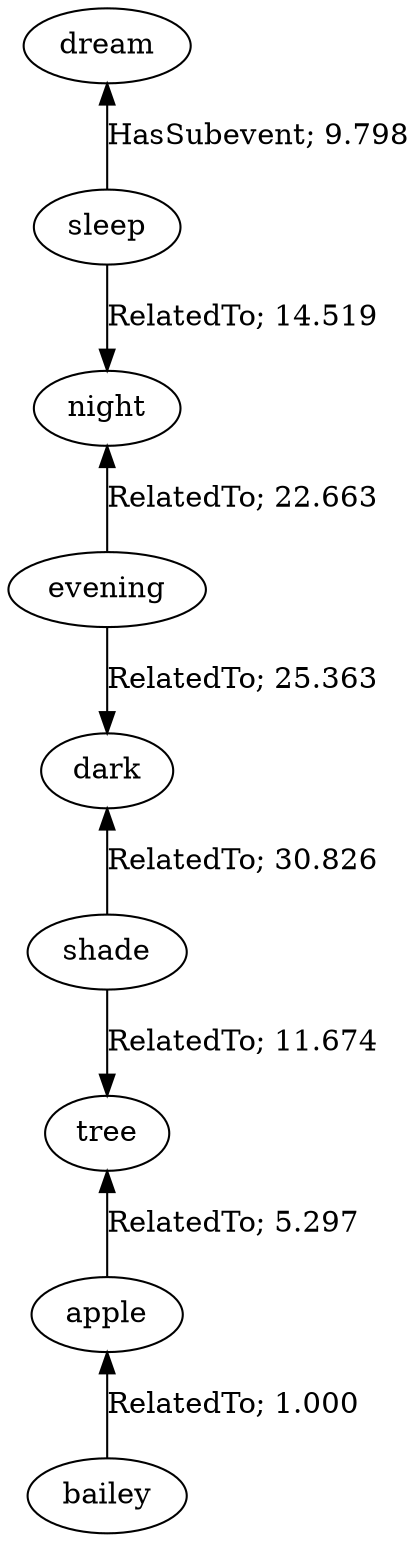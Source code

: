 // The path the concepts from "dream" to "bailey".Path Length: 8; Weight Sum: 121.13955555819368; Average Weight: 15.14244444477421
digraph "9_e---dream-bailey---PLen8_WSum121.140_WAvg15.142" {
	0 [label=dream]
	1 [label=sleep]
	2 [label=night]
	3 [label=evening]
	4 [label=dark]
	5 [label=shade]
	6 [label=tree]
	7 [label=apple]
	8 [label=bailey]
	0 -> 1 [label="HasSubevent; 9.798" dir=back weight=9.798]
	1 -> 2 [label="RelatedTo; 14.519" dir=forward weight=14.519]
	2 -> 3 [label="RelatedTo; 22.663" dir=back weight=22.663]
	3 -> 4 [label="RelatedTo; 25.363" dir=forward weight=25.363]
	4 -> 5 [label="RelatedTo; 30.826" dir=back weight=30.826]
	5 -> 6 [label="RelatedTo; 11.674" dir=forward weight=11.674]
	6 -> 7 [label="RelatedTo; 5.297" dir=back weight=5.297]
	7 -> 8 [label="RelatedTo; 1.000" dir=back weight=1.000]
}
